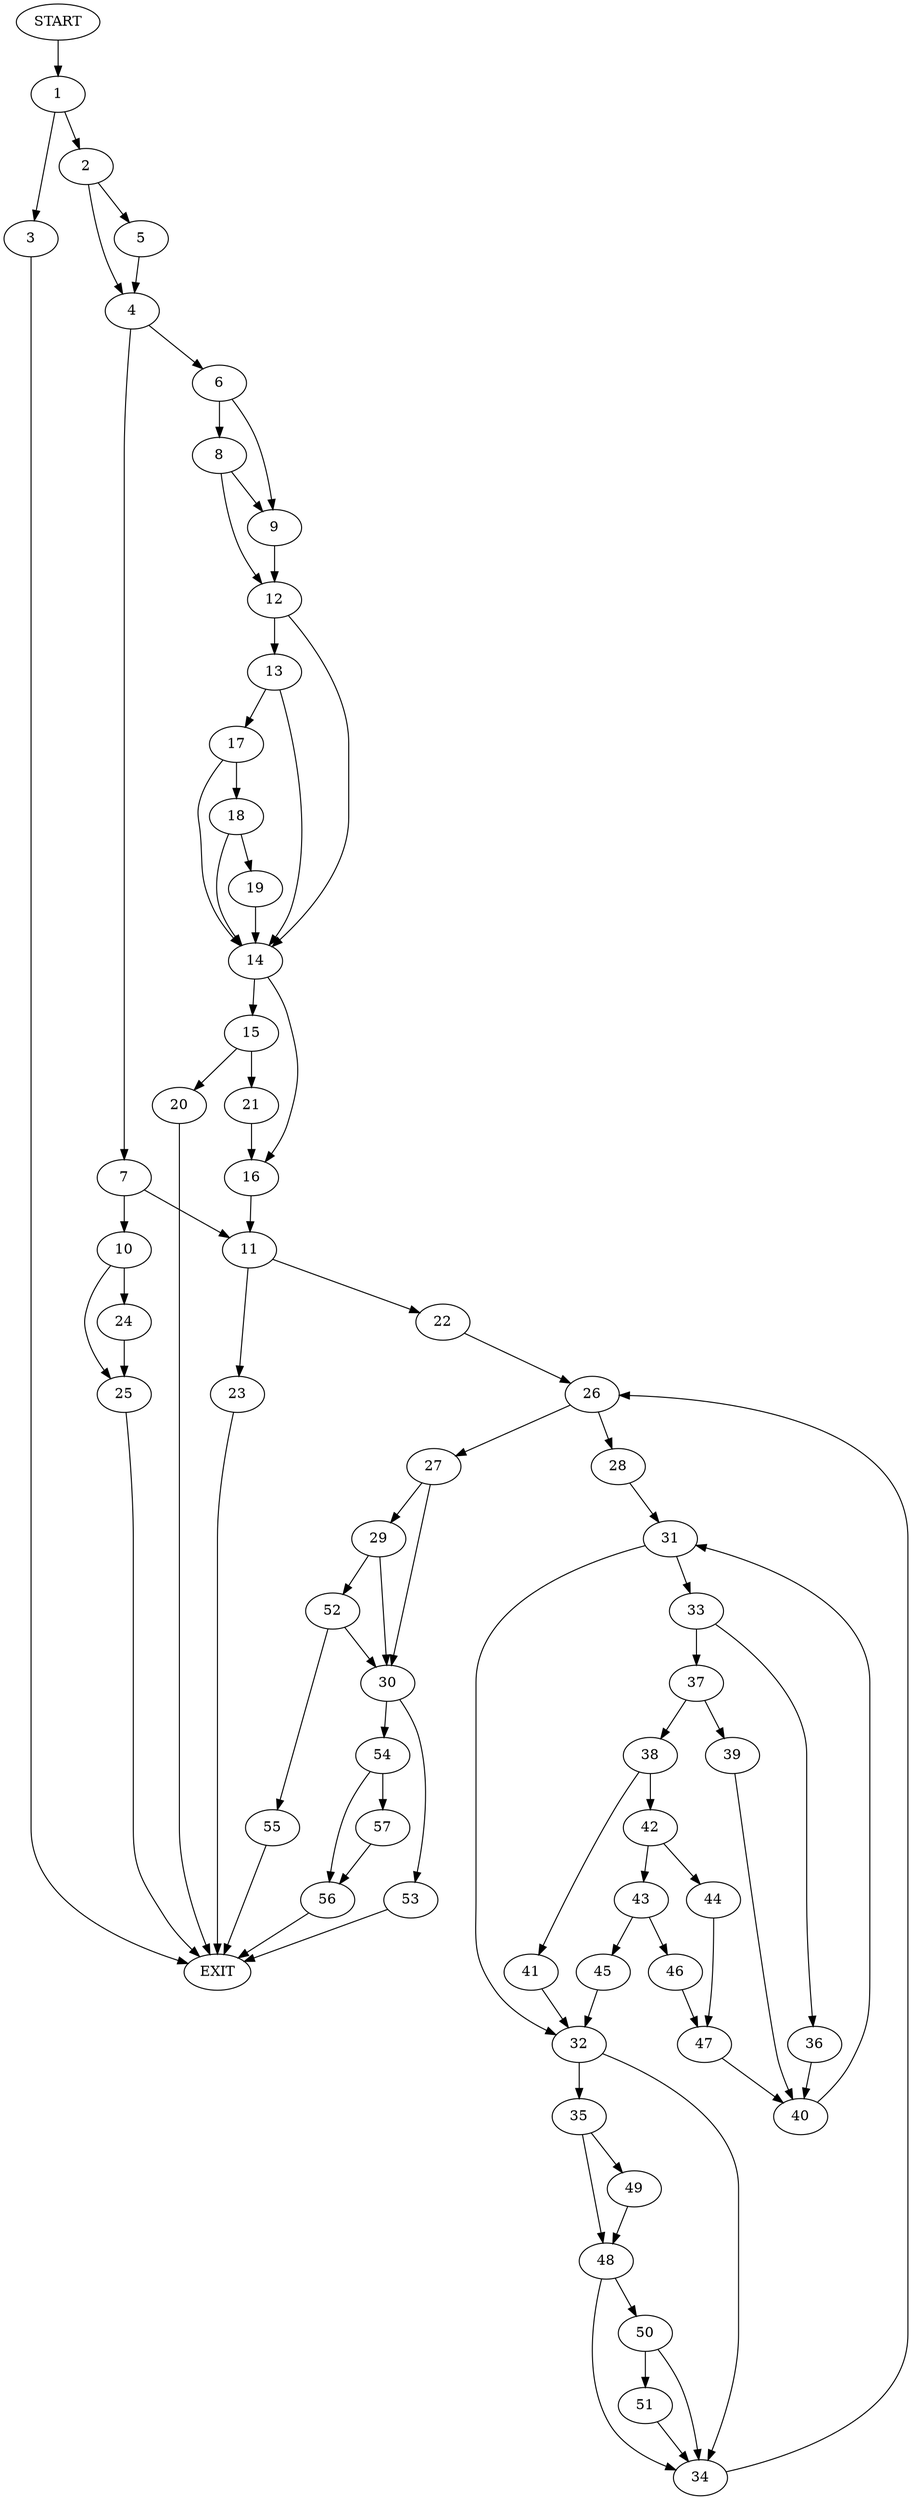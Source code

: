 digraph {
0 [label="START"]
58 [label="EXIT"]
0 -> 1
1 -> 2
1 -> 3
2 -> 4
2 -> 5
3 -> 58
4 -> 6
4 -> 7
5 -> 4
6 -> 8
6 -> 9
7 -> 10
7 -> 11
9 -> 12
8 -> 9
8 -> 12
12 -> 13
12 -> 14
14 -> 15
14 -> 16
13 -> 14
13 -> 17
17 -> 18
17 -> 14
18 -> 14
18 -> 19
19 -> 14
15 -> 20
15 -> 21
16 -> 11
21 -> 16
20 -> 58
11 -> 22
11 -> 23
10 -> 24
10 -> 25
24 -> 25
25 -> 58
23 -> 58
22 -> 26
26 -> 27
26 -> 28
27 -> 29
27 -> 30
28 -> 31
31 -> 32
31 -> 33
32 -> 34
32 -> 35
33 -> 36
33 -> 37
37 -> 38
37 -> 39
36 -> 40
40 -> 31
39 -> 40
38 -> 41
38 -> 42
41 -> 32
42 -> 43
42 -> 44
43 -> 45
43 -> 46
44 -> 47
47 -> 40
45 -> 32
46 -> 47
34 -> 26
35 -> 48
35 -> 49
49 -> 48
48 -> 34
48 -> 50
50 -> 51
50 -> 34
51 -> 34
29 -> 52
29 -> 30
30 -> 53
30 -> 54
52 -> 55
52 -> 30
55 -> 58
54 -> 56
54 -> 57
53 -> 58
57 -> 56
56 -> 58
}
